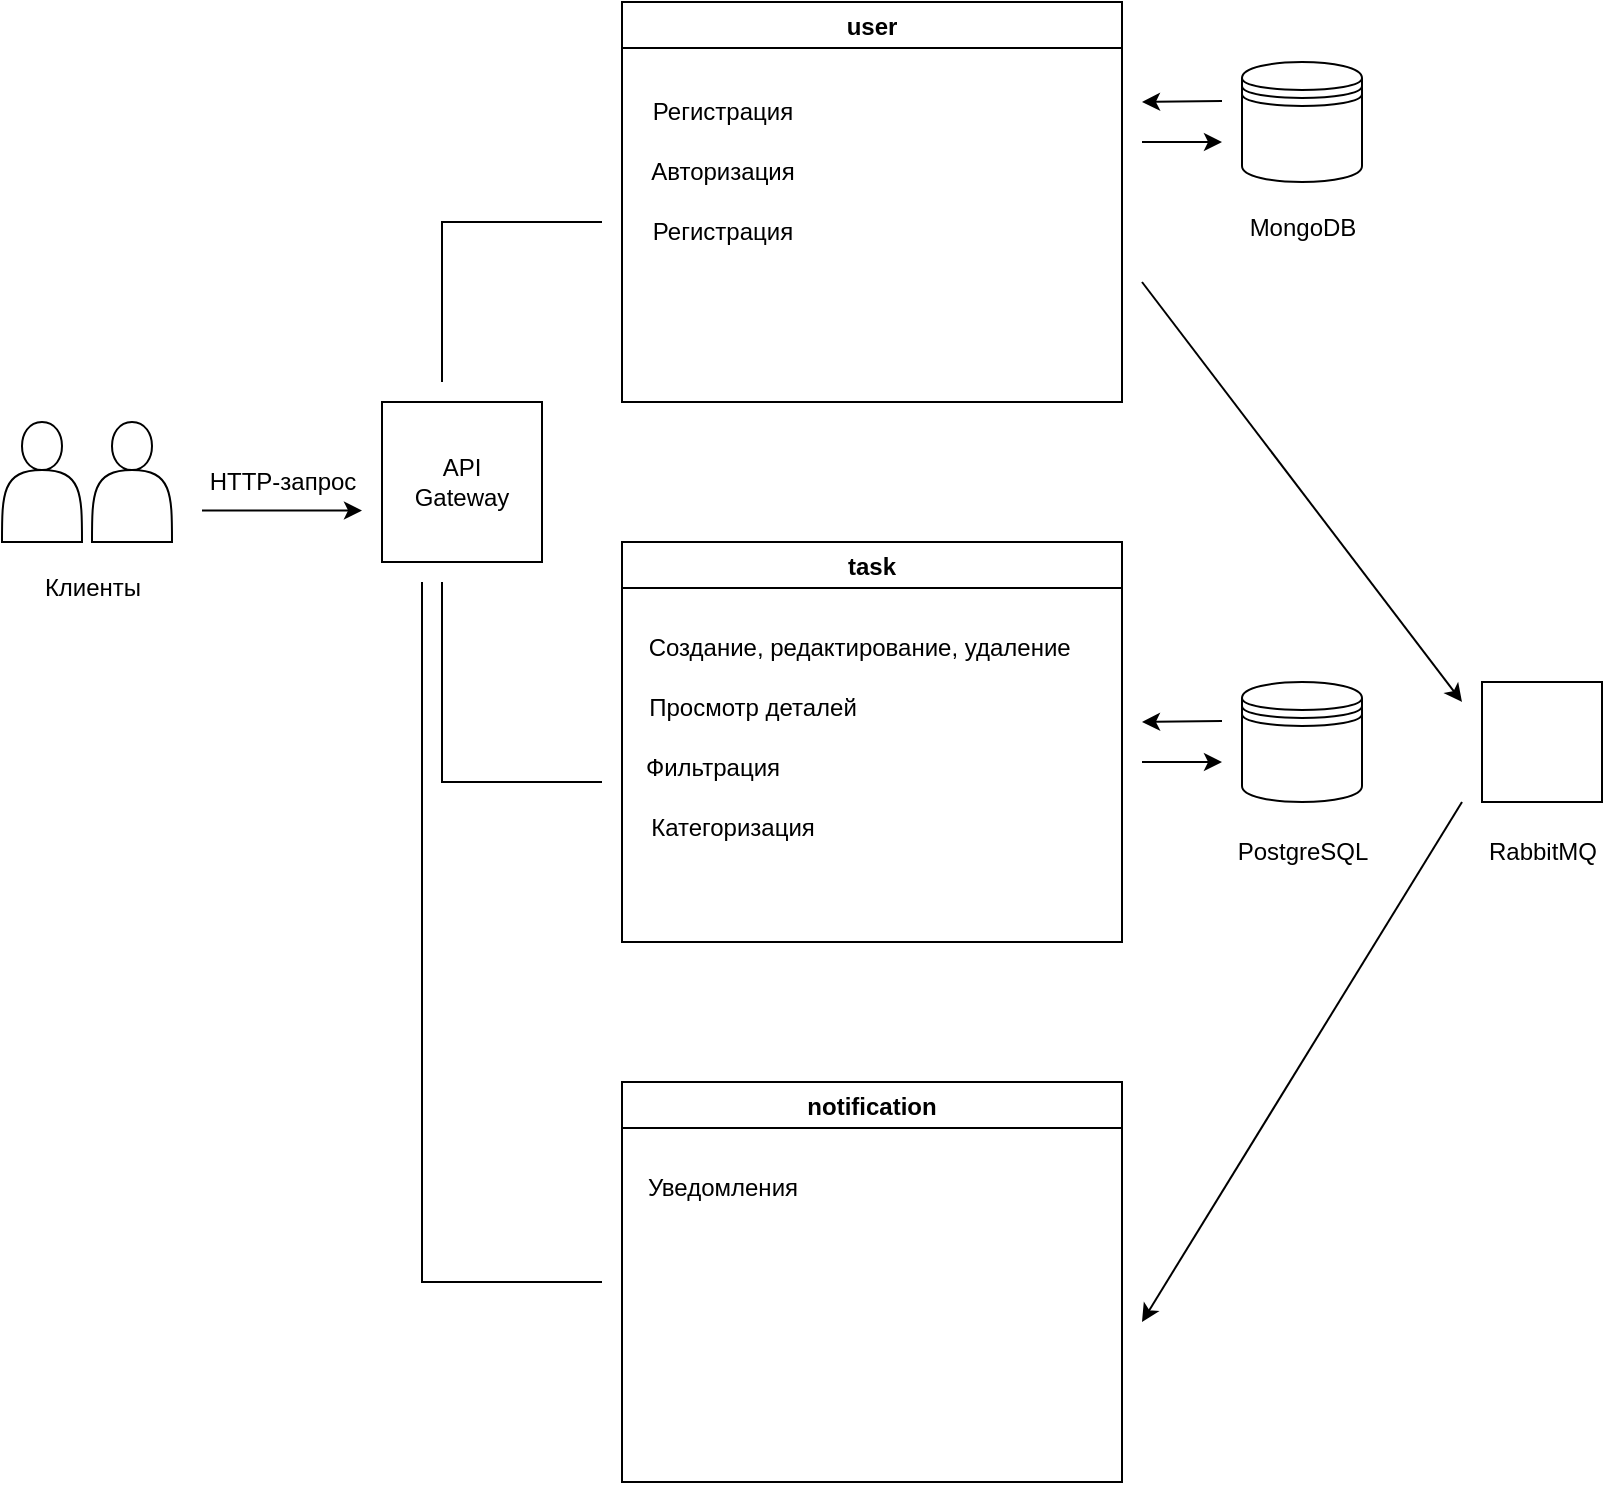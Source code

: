 <mxfile version="21.6.3" type="device">
  <diagram name="Page-1" id="Koxbdwsrbq8hHsAHsKJV">
    <mxGraphModel dx="954" dy="623" grid="1" gridSize="10" guides="1" tooltips="1" connect="1" arrows="1" fold="1" page="1" pageScale="1" pageWidth="827" pageHeight="1169" math="0" shadow="0">
      <root>
        <mxCell id="0" />
        <mxCell id="1" parent="0" />
        <mxCell id="ud4S15w9lu3cNg81u0Vc-23" value="" style="shape=actor;whiteSpace=wrap;html=1;" parent="1" vertex="1">
          <mxGeometry x="10" y="300" width="40" height="60" as="geometry" />
        </mxCell>
        <mxCell id="ud4S15w9lu3cNg81u0Vc-24" value="Клиенты" style="text;html=1;align=center;verticalAlign=middle;resizable=0;points=[];autosize=1;strokeColor=none;fillColor=none;" parent="1" vertex="1">
          <mxGeometry x="20" y="368" width="70" height="30" as="geometry" />
        </mxCell>
        <mxCell id="ud4S15w9lu3cNg81u0Vc-25" value="" style="shape=actor;whiteSpace=wrap;html=1;" parent="1" vertex="1">
          <mxGeometry x="55" y="300" width="40" height="60" as="geometry" />
        </mxCell>
        <mxCell id="ud4S15w9lu3cNg81u0Vc-26" value="" style="endArrow=classic;html=1;rounded=0;" parent="1" edge="1">
          <mxGeometry width="50" height="50" relative="1" as="geometry">
            <mxPoint x="110" y="344.25" as="sourcePoint" />
            <mxPoint x="190" y="344.25" as="targetPoint" />
          </mxGeometry>
        </mxCell>
        <mxCell id="ud4S15w9lu3cNg81u0Vc-27" value="HTTP-запрос" style="text;html=1;align=center;verticalAlign=middle;resizable=0;points=[];autosize=1;strokeColor=none;fillColor=none;" parent="1" vertex="1">
          <mxGeometry x="100" y="314.75" width="100" height="30" as="geometry" />
        </mxCell>
        <mxCell id="ud4S15w9lu3cNg81u0Vc-28" value="API &lt;br&gt;Gateway" style="whiteSpace=wrap;html=1;aspect=fixed;" parent="1" vertex="1">
          <mxGeometry x="200" y="290" width="80" height="80" as="geometry" />
        </mxCell>
        <mxCell id="ud4S15w9lu3cNg81u0Vc-29" value="user" style="swimlane;" parent="1" vertex="1">
          <mxGeometry x="320" y="90" width="250" height="200" as="geometry" />
        </mxCell>
        <mxCell id="ud4S15w9lu3cNg81u0Vc-42" value="Регистрация" style="text;html=1;align=center;verticalAlign=middle;resizable=0;points=[];autosize=1;strokeColor=none;fillColor=none;" parent="ud4S15w9lu3cNg81u0Vc-29" vertex="1">
          <mxGeometry y="40" width="100" height="30" as="geometry" />
        </mxCell>
        <mxCell id="ud4S15w9lu3cNg81u0Vc-47" value="Авторизация" style="text;html=1;align=center;verticalAlign=middle;resizable=0;points=[];autosize=1;strokeColor=none;fillColor=none;" parent="ud4S15w9lu3cNg81u0Vc-29" vertex="1">
          <mxGeometry y="70" width="100" height="30" as="geometry" />
        </mxCell>
        <mxCell id="ud4S15w9lu3cNg81u0Vc-48" value="Регистрация" style="text;html=1;align=center;verticalAlign=middle;resizable=0;points=[];autosize=1;strokeColor=none;fillColor=none;" parent="ud4S15w9lu3cNg81u0Vc-29" vertex="1">
          <mxGeometry y="100" width="100" height="30" as="geometry" />
        </mxCell>
        <mxCell id="ud4S15w9lu3cNg81u0Vc-30" value="task" style="swimlane;" parent="1" vertex="1">
          <mxGeometry x="320" y="360" width="250" height="200" as="geometry" />
        </mxCell>
        <mxCell id="ud4S15w9lu3cNg81u0Vc-49" value="Создание, редактирование, удаление&amp;nbsp;" style="text;html=1;align=center;verticalAlign=middle;resizable=0;points=[];autosize=1;strokeColor=none;fillColor=none;" parent="ud4S15w9lu3cNg81u0Vc-30" vertex="1">
          <mxGeometry y="38" width="240" height="30" as="geometry" />
        </mxCell>
        <mxCell id="ud4S15w9lu3cNg81u0Vc-50" value="Просмотр деталей" style="text;html=1;align=center;verticalAlign=middle;resizable=0;points=[];autosize=1;strokeColor=none;fillColor=none;" parent="ud4S15w9lu3cNg81u0Vc-30" vertex="1">
          <mxGeometry y="68" width="130" height="30" as="geometry" />
        </mxCell>
        <mxCell id="ud4S15w9lu3cNg81u0Vc-51" value="Фильтрация" style="text;html=1;align=center;verticalAlign=middle;resizable=0;points=[];autosize=1;strokeColor=none;fillColor=none;" parent="ud4S15w9lu3cNg81u0Vc-30" vertex="1">
          <mxGeometry y="98" width="90" height="30" as="geometry" />
        </mxCell>
        <mxCell id="ud4S15w9lu3cNg81u0Vc-56" value="Категоризация" style="text;html=1;align=center;verticalAlign=middle;resizable=0;points=[];autosize=1;strokeColor=none;fillColor=none;" parent="ud4S15w9lu3cNg81u0Vc-30" vertex="1">
          <mxGeometry y="128" width="110" height="30" as="geometry" />
        </mxCell>
        <mxCell id="ud4S15w9lu3cNg81u0Vc-38" value="" style="shape=datastore;whiteSpace=wrap;html=1;" parent="1" vertex="1">
          <mxGeometry x="630" y="120" width="60" height="60" as="geometry" />
        </mxCell>
        <mxCell id="ud4S15w9lu3cNg81u0Vc-39" value="" style="endArrow=classic;html=1;rounded=0;" parent="1" edge="1">
          <mxGeometry width="50" height="50" relative="1" as="geometry">
            <mxPoint x="620" y="139.5" as="sourcePoint" />
            <mxPoint x="580" y="140" as="targetPoint" />
          </mxGeometry>
        </mxCell>
        <mxCell id="ud4S15w9lu3cNg81u0Vc-40" value="" style="endArrow=classic;html=1;rounded=0;" parent="1" edge="1">
          <mxGeometry width="50" height="50" relative="1" as="geometry">
            <mxPoint x="580" y="160" as="sourcePoint" />
            <mxPoint x="620" y="160" as="targetPoint" />
          </mxGeometry>
        </mxCell>
        <mxCell id="ud4S15w9lu3cNg81u0Vc-41" value="MongoDB" style="text;html=1;align=center;verticalAlign=middle;resizable=0;points=[];autosize=1;strokeColor=none;fillColor=none;" parent="1" vertex="1">
          <mxGeometry x="620" y="188" width="80" height="30" as="geometry" />
        </mxCell>
        <mxCell id="ud4S15w9lu3cNg81u0Vc-33" value="" style="shape=datastore;whiteSpace=wrap;html=1;" parent="1" vertex="1">
          <mxGeometry x="630" y="430" width="60" height="60" as="geometry" />
        </mxCell>
        <mxCell id="ud4S15w9lu3cNg81u0Vc-34" value="" style="endArrow=classic;html=1;rounded=0;" parent="1" edge="1">
          <mxGeometry width="50" height="50" relative="1" as="geometry">
            <mxPoint x="620" y="449.5" as="sourcePoint" />
            <mxPoint x="580" y="450" as="targetPoint" />
          </mxGeometry>
        </mxCell>
        <mxCell id="ud4S15w9lu3cNg81u0Vc-35" value="" style="endArrow=classic;html=1;rounded=0;" parent="1" edge="1">
          <mxGeometry width="50" height="50" relative="1" as="geometry">
            <mxPoint x="580" y="470" as="sourcePoint" />
            <mxPoint x="620" y="470" as="targetPoint" />
          </mxGeometry>
        </mxCell>
        <mxCell id="ud4S15w9lu3cNg81u0Vc-37" value="PostgreSQL" style="text;html=1;align=center;verticalAlign=middle;resizable=0;points=[];autosize=1;strokeColor=none;fillColor=none;" parent="1" vertex="1">
          <mxGeometry x="615" y="500" width="90" height="30" as="geometry" />
        </mxCell>
        <mxCell id="ud4S15w9lu3cNg81u0Vc-52" value="notification" style="swimlane;" parent="1" vertex="1">
          <mxGeometry x="320" y="630" width="250" height="200" as="geometry" />
        </mxCell>
        <mxCell id="ud4S15w9lu3cNg81u0Vc-53" value="Уведомления" style="text;html=1;align=center;verticalAlign=middle;resizable=0;points=[];autosize=1;strokeColor=none;fillColor=none;" parent="ud4S15w9lu3cNg81u0Vc-52" vertex="1">
          <mxGeometry y="38" width="100" height="30" as="geometry" />
        </mxCell>
        <mxCell id="ud4S15w9lu3cNg81u0Vc-60" value="" style="endArrow=none;html=1;rounded=0;" parent="1" edge="1">
          <mxGeometry width="50" height="50" relative="1" as="geometry">
            <mxPoint x="230" y="280" as="sourcePoint" />
            <mxPoint x="310" y="200" as="targetPoint" />
            <Array as="points">
              <mxPoint x="230" y="200" />
            </Array>
          </mxGeometry>
        </mxCell>
        <mxCell id="ud4S15w9lu3cNg81u0Vc-61" value="" style="endArrow=none;html=1;rounded=0;" parent="1" edge="1">
          <mxGeometry width="50" height="50" relative="1" as="geometry">
            <mxPoint x="230" y="380" as="sourcePoint" />
            <mxPoint x="310" y="480" as="targetPoint" />
            <Array as="points">
              <mxPoint x="230" y="480" />
            </Array>
          </mxGeometry>
        </mxCell>
        <mxCell id="ud4S15w9lu3cNg81u0Vc-62" value="" style="endArrow=none;html=1;rounded=0;" parent="1" edge="1">
          <mxGeometry width="50" height="50" relative="1" as="geometry">
            <mxPoint x="220" y="380" as="sourcePoint" />
            <mxPoint x="310" y="730" as="targetPoint" />
            <Array as="points">
              <mxPoint x="220" y="730" />
            </Array>
          </mxGeometry>
        </mxCell>
        <mxCell id="ud4S15w9lu3cNg81u0Vc-65" value="" style="endArrow=classic;html=1;rounded=0;" parent="1" edge="1">
          <mxGeometry width="50" height="50" relative="1" as="geometry">
            <mxPoint x="740" y="490" as="sourcePoint" />
            <mxPoint x="580" y="750" as="targetPoint" />
          </mxGeometry>
        </mxCell>
        <mxCell id="ud4S15w9lu3cNg81u0Vc-68" value="RabbitMQ" style="text;html=1;align=center;verticalAlign=middle;resizable=0;points=[];autosize=1;strokeColor=none;fillColor=none;" parent="1" vertex="1">
          <mxGeometry x="740" y="500" width="80" height="30" as="geometry" />
        </mxCell>
        <mxCell id="ud4S15w9lu3cNg81u0Vc-69" value="" style="rounded=0;whiteSpace=wrap;html=1;" parent="1" vertex="1">
          <mxGeometry x="750" y="430" width="60" height="60" as="geometry" />
        </mxCell>
        <mxCell id="jtPLqAi_c8ks6x4rexBD-1" value="" style="endArrow=classic;html=1;rounded=0;" edge="1" parent="1">
          <mxGeometry width="50" height="50" relative="1" as="geometry">
            <mxPoint x="580" y="230" as="sourcePoint" />
            <mxPoint x="740" y="440" as="targetPoint" />
          </mxGeometry>
        </mxCell>
      </root>
    </mxGraphModel>
  </diagram>
</mxfile>
